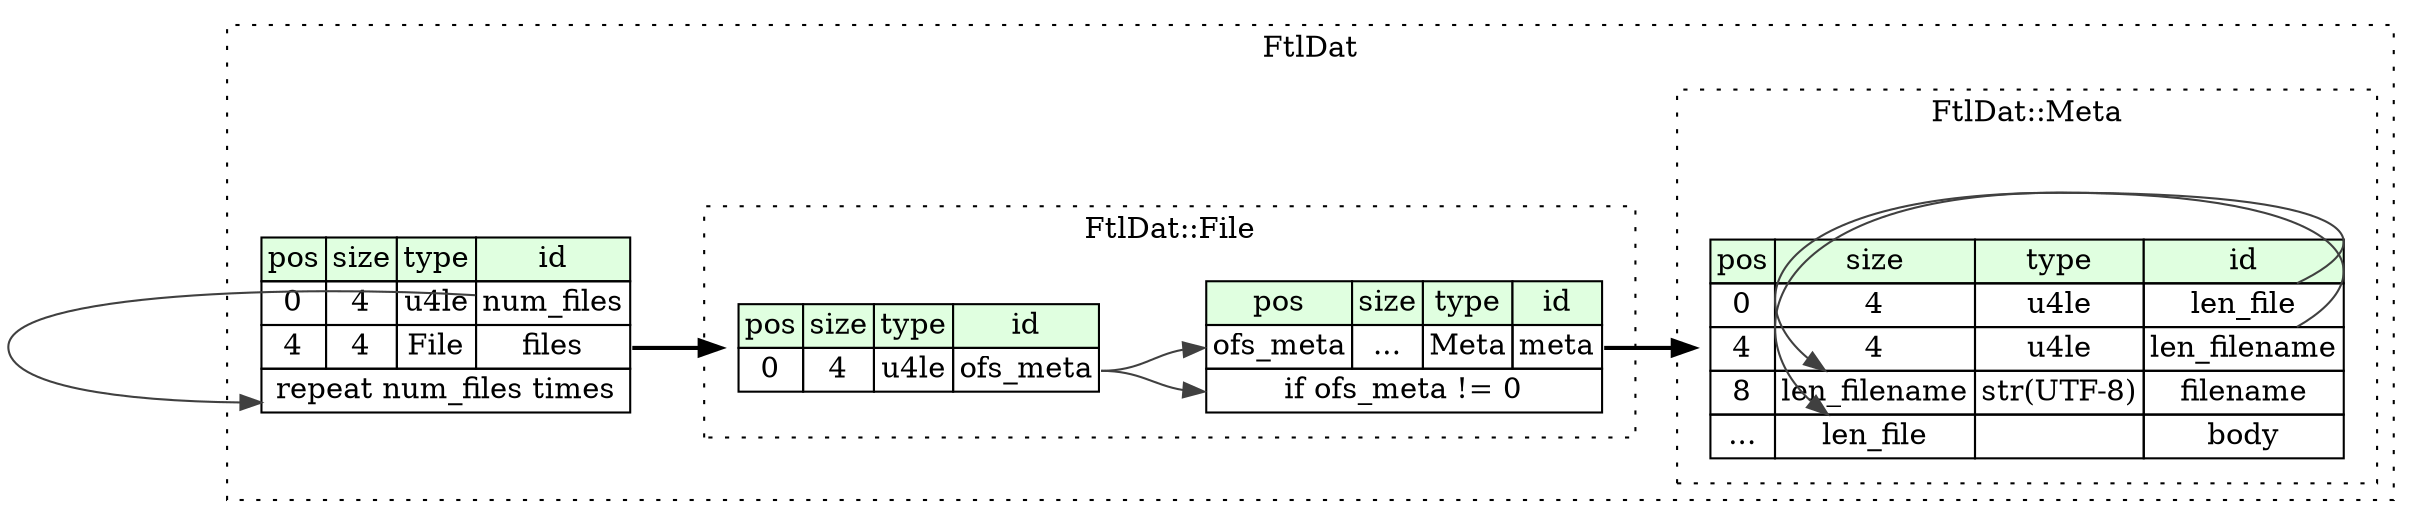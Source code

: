 digraph {
	rankdir=LR;
	node [shape=plaintext];
	subgraph cluster__ftl_dat {
		label="FtlDat";
		graph[style=dotted];

		ftl_dat__seq [label=<<TABLE BORDER="0" CELLBORDER="1" CELLSPACING="0">
			<TR><TD BGCOLOR="#E0FFE0">pos</TD><TD BGCOLOR="#E0FFE0">size</TD><TD BGCOLOR="#E0FFE0">type</TD><TD BGCOLOR="#E0FFE0">id</TD></TR>
			<TR><TD PORT="num_files_pos">0</TD><TD PORT="num_files_size">4</TD><TD>u4le</TD><TD PORT="num_files_type">num_files</TD></TR>
			<TR><TD PORT="files_pos">4</TD><TD PORT="files_size">4</TD><TD>File</TD><TD PORT="files_type">files</TD></TR>
			<TR><TD COLSPAN="4" PORT="files__repeat">repeat num_files times</TD></TR>
		</TABLE>>];
		subgraph cluster__file {
			label="FtlDat::File";
			graph[style=dotted];

			file__seq [label=<<TABLE BORDER="0" CELLBORDER="1" CELLSPACING="0">
				<TR><TD BGCOLOR="#E0FFE0">pos</TD><TD BGCOLOR="#E0FFE0">size</TD><TD BGCOLOR="#E0FFE0">type</TD><TD BGCOLOR="#E0FFE0">id</TD></TR>
				<TR><TD PORT="ofs_meta_pos">0</TD><TD PORT="ofs_meta_size">4</TD><TD>u4le</TD><TD PORT="ofs_meta_type">ofs_meta</TD></TR>
			</TABLE>>];
			file__inst__meta [label=<<TABLE BORDER="0" CELLBORDER="1" CELLSPACING="0">
				<TR><TD BGCOLOR="#E0FFE0">pos</TD><TD BGCOLOR="#E0FFE0">size</TD><TD BGCOLOR="#E0FFE0">type</TD><TD BGCOLOR="#E0FFE0">id</TD></TR>
				<TR><TD PORT="meta_pos">ofs_meta</TD><TD PORT="meta_size">...</TD><TD>Meta</TD><TD PORT="meta_type">meta</TD></TR>
				<TR><TD COLSPAN="4" PORT="meta__if">if ofs_meta != 0</TD></TR>
			</TABLE>>];
		}
		subgraph cluster__meta {
			label="FtlDat::Meta";
			graph[style=dotted];

			meta__seq [label=<<TABLE BORDER="0" CELLBORDER="1" CELLSPACING="0">
				<TR><TD BGCOLOR="#E0FFE0">pos</TD><TD BGCOLOR="#E0FFE0">size</TD><TD BGCOLOR="#E0FFE0">type</TD><TD BGCOLOR="#E0FFE0">id</TD></TR>
				<TR><TD PORT="len_file_pos">0</TD><TD PORT="len_file_size">4</TD><TD>u4le</TD><TD PORT="len_file_type">len_file</TD></TR>
				<TR><TD PORT="len_filename_pos">4</TD><TD PORT="len_filename_size">4</TD><TD>u4le</TD><TD PORT="len_filename_type">len_filename</TD></TR>
				<TR><TD PORT="filename_pos">8</TD><TD PORT="filename_size">len_filename</TD><TD>str(UTF-8)</TD><TD PORT="filename_type">filename</TD></TR>
				<TR><TD PORT="body_pos">...</TD><TD PORT="body_size">len_file</TD><TD></TD><TD PORT="body_type">body</TD></TR>
			</TABLE>>];
		}
	}
	ftl_dat__seq:files_type -> file__seq [style=bold];
	ftl_dat__seq:num_files_type -> ftl_dat__seq:files__repeat [color="#404040"];
	file__seq:ofs_meta_type -> file__inst__meta:meta_pos [color="#404040"];
	file__inst__meta:meta_type -> meta__seq [style=bold];
	file__seq:ofs_meta_type -> file__inst__meta:meta__if [color="#404040"];
	meta__seq:len_filename_type -> meta__seq:filename_size [color="#404040"];
	meta__seq:len_file_type -> meta__seq:body_size [color="#404040"];
}
